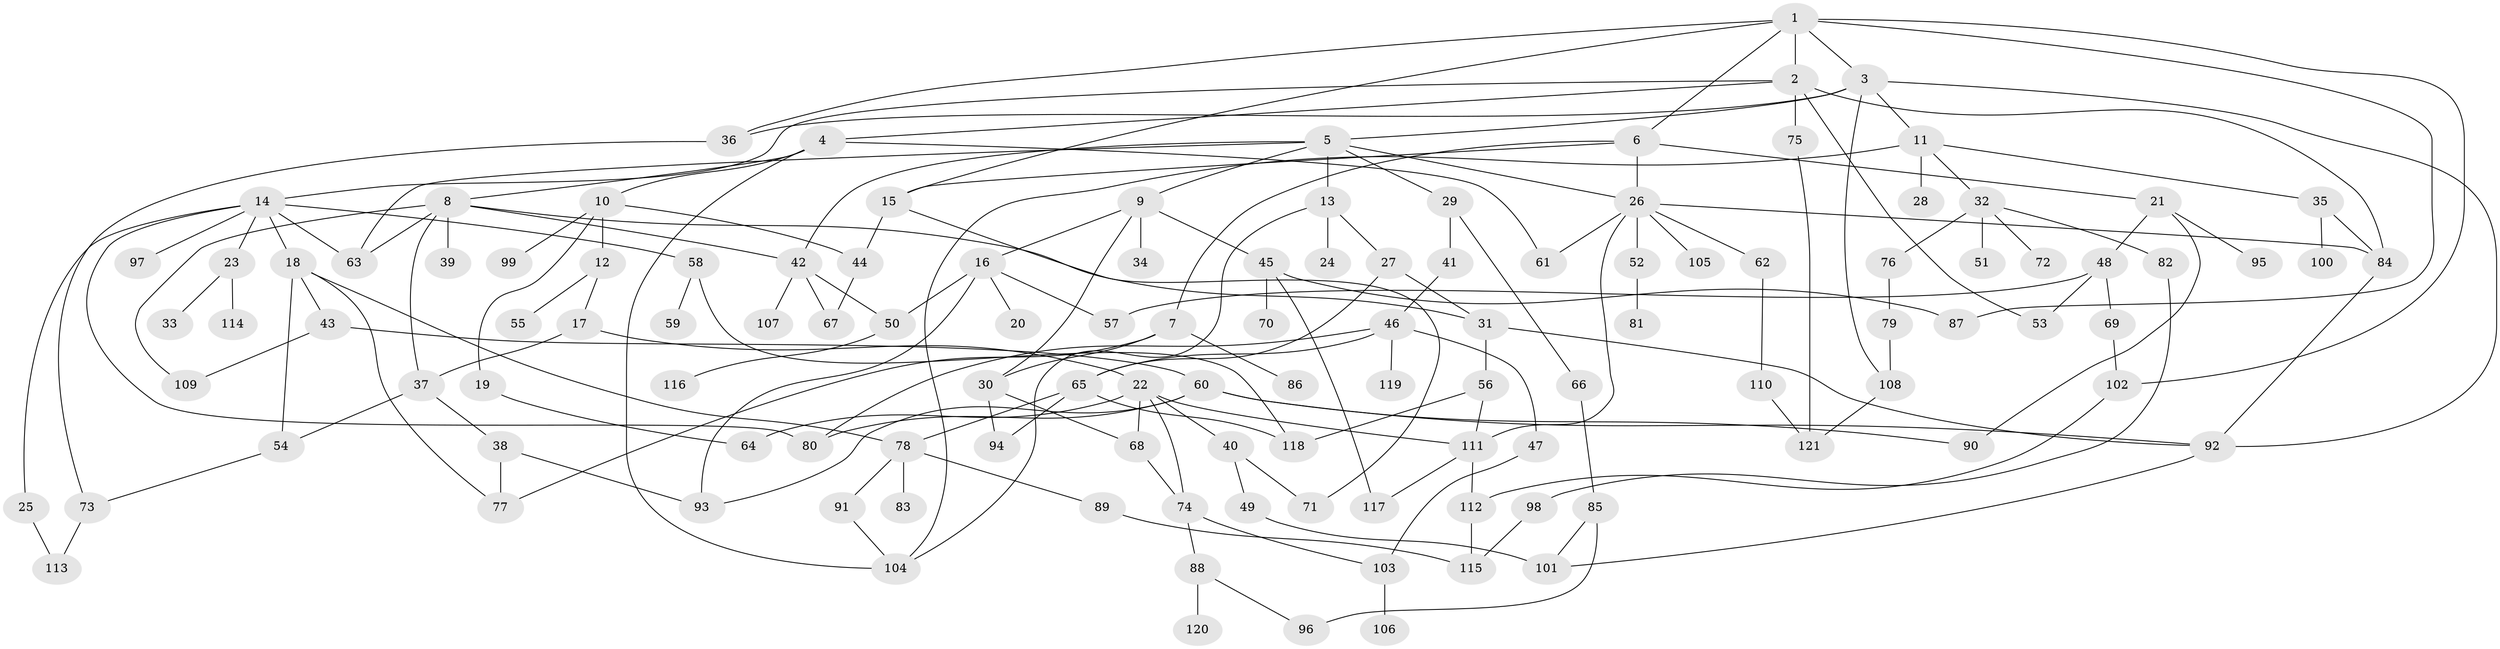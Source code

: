 // coarse degree distribution, {11: 0.024096385542168676, 5: 0.0963855421686747, 7: 0.03614457831325301, 4: 0.14457831325301204, 8: 0.03614457831325301, 6: 0.03614457831325301, 2: 0.27710843373493976, 9: 0.012048192771084338, 3: 0.13253012048192772, 1: 0.20481927710843373}
// Generated by graph-tools (version 1.1) at 2025/51/02/27/25 19:51:37]
// undirected, 121 vertices, 178 edges
graph export_dot {
graph [start="1"]
  node [color=gray90,style=filled];
  1;
  2;
  3;
  4;
  5;
  6;
  7;
  8;
  9;
  10;
  11;
  12;
  13;
  14;
  15;
  16;
  17;
  18;
  19;
  20;
  21;
  22;
  23;
  24;
  25;
  26;
  27;
  28;
  29;
  30;
  31;
  32;
  33;
  34;
  35;
  36;
  37;
  38;
  39;
  40;
  41;
  42;
  43;
  44;
  45;
  46;
  47;
  48;
  49;
  50;
  51;
  52;
  53;
  54;
  55;
  56;
  57;
  58;
  59;
  60;
  61;
  62;
  63;
  64;
  65;
  66;
  67;
  68;
  69;
  70;
  71;
  72;
  73;
  74;
  75;
  76;
  77;
  78;
  79;
  80;
  81;
  82;
  83;
  84;
  85;
  86;
  87;
  88;
  89;
  90;
  91;
  92;
  93;
  94;
  95;
  96;
  97;
  98;
  99;
  100;
  101;
  102;
  103;
  104;
  105;
  106;
  107;
  108;
  109;
  110;
  111;
  112;
  113;
  114;
  115;
  116;
  117;
  118;
  119;
  120;
  121;
  1 -- 2;
  1 -- 3;
  1 -- 6;
  1 -- 36;
  1 -- 87;
  1 -- 102;
  1 -- 15;
  2 -- 4;
  2 -- 14;
  2 -- 53;
  2 -- 75;
  2 -- 84;
  3 -- 5;
  3 -- 11;
  3 -- 92;
  3 -- 36;
  3 -- 108;
  4 -- 8;
  4 -- 10;
  4 -- 61;
  4 -- 104;
  5 -- 9;
  5 -- 13;
  5 -- 29;
  5 -- 42;
  5 -- 26;
  5 -- 63;
  6 -- 7;
  6 -- 15;
  6 -- 21;
  6 -- 26;
  7 -- 30;
  7 -- 86;
  7 -- 77;
  8 -- 31;
  8 -- 39;
  8 -- 109;
  8 -- 63;
  8 -- 37;
  8 -- 42;
  9 -- 16;
  9 -- 34;
  9 -- 45;
  9 -- 30;
  10 -- 12;
  10 -- 19;
  10 -- 99;
  10 -- 44;
  11 -- 28;
  11 -- 32;
  11 -- 35;
  11 -- 104;
  12 -- 17;
  12 -- 55;
  13 -- 24;
  13 -- 27;
  13 -- 104;
  14 -- 18;
  14 -- 23;
  14 -- 25;
  14 -- 58;
  14 -- 63;
  14 -- 97;
  14 -- 80;
  15 -- 44;
  15 -- 71;
  16 -- 20;
  16 -- 50;
  16 -- 57;
  16 -- 93;
  17 -- 22;
  17 -- 37;
  18 -- 43;
  18 -- 54;
  18 -- 78;
  18 -- 77;
  19 -- 64;
  21 -- 48;
  21 -- 90;
  21 -- 95;
  22 -- 40;
  22 -- 68;
  22 -- 74;
  22 -- 64;
  22 -- 111;
  23 -- 33;
  23 -- 114;
  25 -- 113;
  26 -- 52;
  26 -- 62;
  26 -- 84;
  26 -- 105;
  26 -- 111;
  26 -- 61;
  27 -- 65;
  27 -- 31;
  29 -- 41;
  29 -- 66;
  30 -- 68;
  30 -- 94;
  31 -- 56;
  31 -- 92;
  32 -- 51;
  32 -- 72;
  32 -- 76;
  32 -- 82;
  35 -- 100;
  35 -- 84;
  36 -- 73;
  37 -- 38;
  37 -- 54;
  38 -- 77;
  38 -- 93;
  40 -- 49;
  40 -- 71;
  41 -- 46;
  42 -- 67;
  42 -- 107;
  42 -- 50;
  43 -- 60;
  43 -- 109;
  44 -- 67;
  45 -- 70;
  45 -- 117;
  45 -- 87;
  46 -- 47;
  46 -- 80;
  46 -- 119;
  46 -- 65;
  47 -- 103;
  48 -- 69;
  48 -- 57;
  48 -- 53;
  49 -- 101;
  50 -- 116;
  52 -- 81;
  54 -- 73;
  56 -- 111;
  56 -- 118;
  58 -- 59;
  58 -- 118;
  60 -- 92;
  60 -- 93;
  60 -- 80;
  60 -- 90;
  62 -- 110;
  65 -- 78;
  65 -- 94;
  65 -- 118;
  66 -- 85;
  68 -- 74;
  69 -- 102;
  73 -- 113;
  74 -- 88;
  74 -- 103;
  75 -- 121;
  76 -- 79;
  78 -- 83;
  78 -- 89;
  78 -- 91;
  79 -- 108;
  82 -- 98;
  84 -- 92;
  85 -- 101;
  85 -- 96;
  88 -- 96;
  88 -- 120;
  89 -- 115;
  91 -- 104;
  92 -- 101;
  98 -- 115;
  102 -- 112;
  103 -- 106;
  108 -- 121;
  110 -- 121;
  111 -- 117;
  111 -- 112;
  112 -- 115;
}
